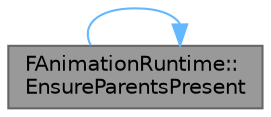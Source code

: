 digraph "FAnimationRuntime::EnsureParentsPresent"
{
 // INTERACTIVE_SVG=YES
 // LATEX_PDF_SIZE
  bgcolor="transparent";
  edge [fontname=Helvetica,fontsize=10,labelfontname=Helvetica,labelfontsize=10];
  node [fontname=Helvetica,fontsize=10,shape=box,height=0.2,width=0.4];
  rankdir="LR";
  Node1 [id="Node000001",label="FAnimationRuntime::\lEnsureParentsPresent",height=0.2,width=0.4,color="gray40", fillcolor="grey60", style="filled", fontcolor="black",tooltip="Utility for taking an array of bone indices and ensuring that all parents are present (ie."];
  Node1 -> Node1 [id="edge1_Node000001_Node000001",color="steelblue1",style="solid",tooltip=" "];
}
